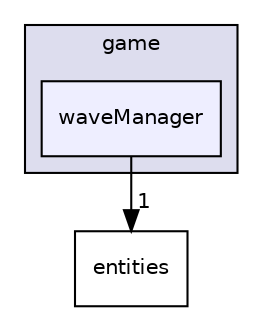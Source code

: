 digraph "libs/game/waveManager" {
  compound=true
  node [ fontsize="10", fontname="Helvetica"];
  edge [ labelfontsize="10", labelfontname="Helvetica"];
  subgraph clusterdir_10c992a5ad9d681edc7d46cf538bcb51 {
    graph [ bgcolor="#ddddee", pencolor="black", label="game" fontname="Helvetica", fontsize="10", URL="dir_10c992a5ad9d681edc7d46cf538bcb51.html"]
  dir_309aa899a2231687fb22ab826b52b39c [shape=box, label="waveManager", style="filled", fillcolor="#eeeeff", pencolor="black", URL="dir_309aa899a2231687fb22ab826b52b39c.html"];
  }
  dir_18fcc25ff4e5fe0e8c5503018f848eb6 [shape=box label="entities" URL="dir_18fcc25ff4e5fe0e8c5503018f848eb6.html"];
  dir_309aa899a2231687fb22ab826b52b39c->dir_18fcc25ff4e5fe0e8c5503018f848eb6 [headlabel="1", labeldistance=1.5 headhref="dir_000022_000018.html"];
}
